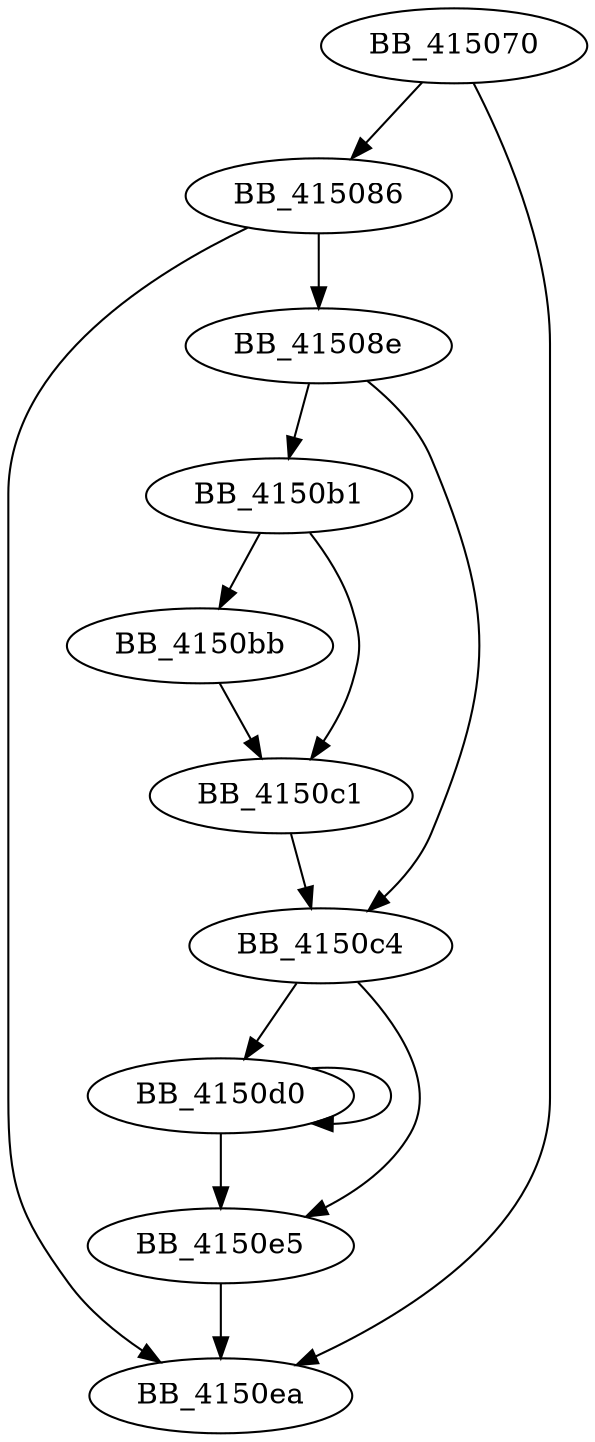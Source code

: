 DiGraph sub_415070{
BB_415070->BB_415086
BB_415070->BB_4150ea
BB_415086->BB_41508e
BB_415086->BB_4150ea
BB_41508e->BB_4150b1
BB_41508e->BB_4150c4
BB_4150b1->BB_4150bb
BB_4150b1->BB_4150c1
BB_4150bb->BB_4150c1
BB_4150c1->BB_4150c4
BB_4150c4->BB_4150d0
BB_4150c4->BB_4150e5
BB_4150d0->BB_4150d0
BB_4150d0->BB_4150e5
BB_4150e5->BB_4150ea
}
